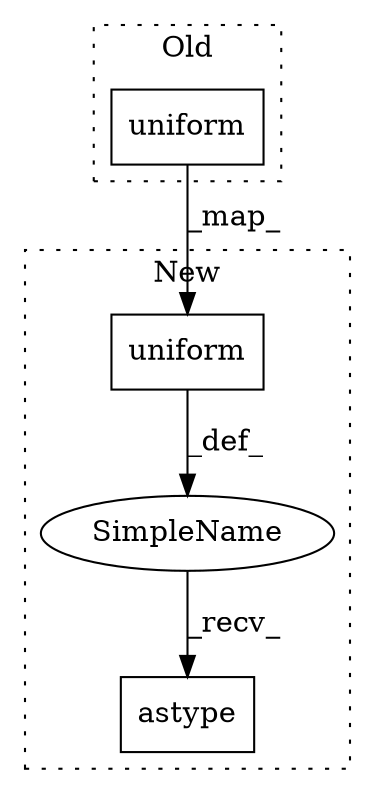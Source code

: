 digraph G {
subgraph cluster0 {
1 [label="uniform" a="32" s="761,867" l="13,1" shape="box"];
label = "Old";
style="dotted";
}
subgraph cluster1 {
2 [label="uniform" a="32" s="761,852" l="13,2" shape="box"];
3 [label="SimpleName" a="42" s="" l="" shape="ellipse"];
4 [label="astype" a="32" s="855,875" l="7,1" shape="box"];
label = "New";
style="dotted";
}
1 -> 2 [label="_map_"];
2 -> 3 [label="_def_"];
3 -> 4 [label="_recv_"];
}